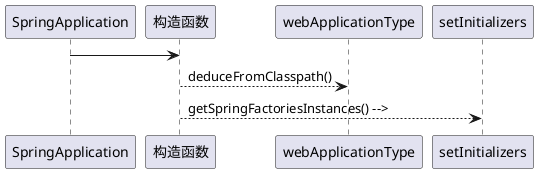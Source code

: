 @startuml
SpringApplication -> 构造函数:
'Bob --> Alice: Authentication Response
'Alice -> Bob: Another authentication Request
'Alice <-- Bob: another authentication Response
构造函数 --> webApplicationType: deduceFromClasspath()

构造函数 --> setInitializers : getSpringFactoriesInstances() -->

@enduml
